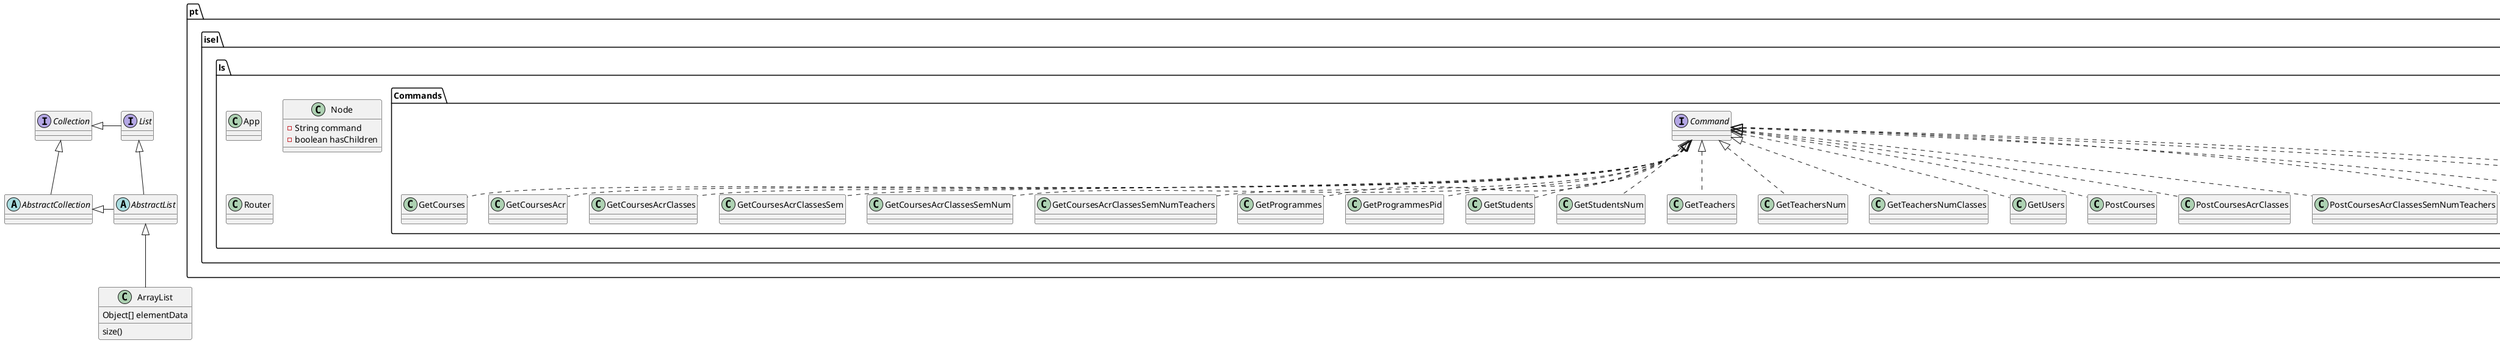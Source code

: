 @startuml
package "pt.isel.ls" {
    package "Commands" {
            interface Command
            class GetCourses
            class GetCoursesAcr
            class GetCoursesAcrClasses
            class GetCoursesAcrClassesSem
            class GetCoursesAcrClassesSemNum
            class GetCoursesAcrClassesSemNumTeachers
            class GetProgrammes
            class GetProgrammesPid
            class GetStudents
            class GetStudentsNum
            class GetTeachers
            class GetTeachersNum
            class GetTeachersNumClasses
            class GetUsers
            class PostCourses
            class PostCoursesAcrClasses
            class PostCoursesAcrClassesSemNumTeachers
            class PostProgrammes
            class PostProgrammesPidCourses
            class PostStudents
            class PostTeachers
    }
    Command <|.. GetCourses
    Command <|.. GetCoursesAcr
    Command <|.. GetCoursesAcrClasses
    Command <|.. GetCoursesAcrClassesSem
    Command <|.. GetCoursesAcrClassesSemNum
    Command <|.. GetCoursesAcrClassesSemNumTeachers
    Command <|.. GetProgrammes
    Command <|.. GetProgrammesPid
    Command <|.. GetStudents
    Command <|.. GetStudentsNum
    Command <|.. GetTeachers
    Command <|.. GetTeachersNum
    Command <|.. GetTeachersNumClasses
    Command <|.. GetUsers
    Command <|.. PostCourses
    Command <|.. PostCoursesAcrClasses
    Command <|.. PostCoursesAcrClassesSemNumTeachers
    Command <|.. PostProgrammes
    Command <|.. PostProgrammesPidCourses
    Command <|.. PostStudents
    Command <|.. PostTeachers

    class App
    class Node{
        -String command
        -boolean hasChildren
    }
    class Router{

    }
}

abstract class AbstractList
abstract AbstractCollection
interface List
interface Collection

List <|-- AbstractList
Collection <|-- AbstractCollection

Collection <|- List
AbstractCollection <|- AbstractList
AbstractList <|-- ArrayList

class ArrayList {
Object[] elementData
size()
}

enum TimeUnit {
DAYS
HOURS
MINUTES
}

@enduml